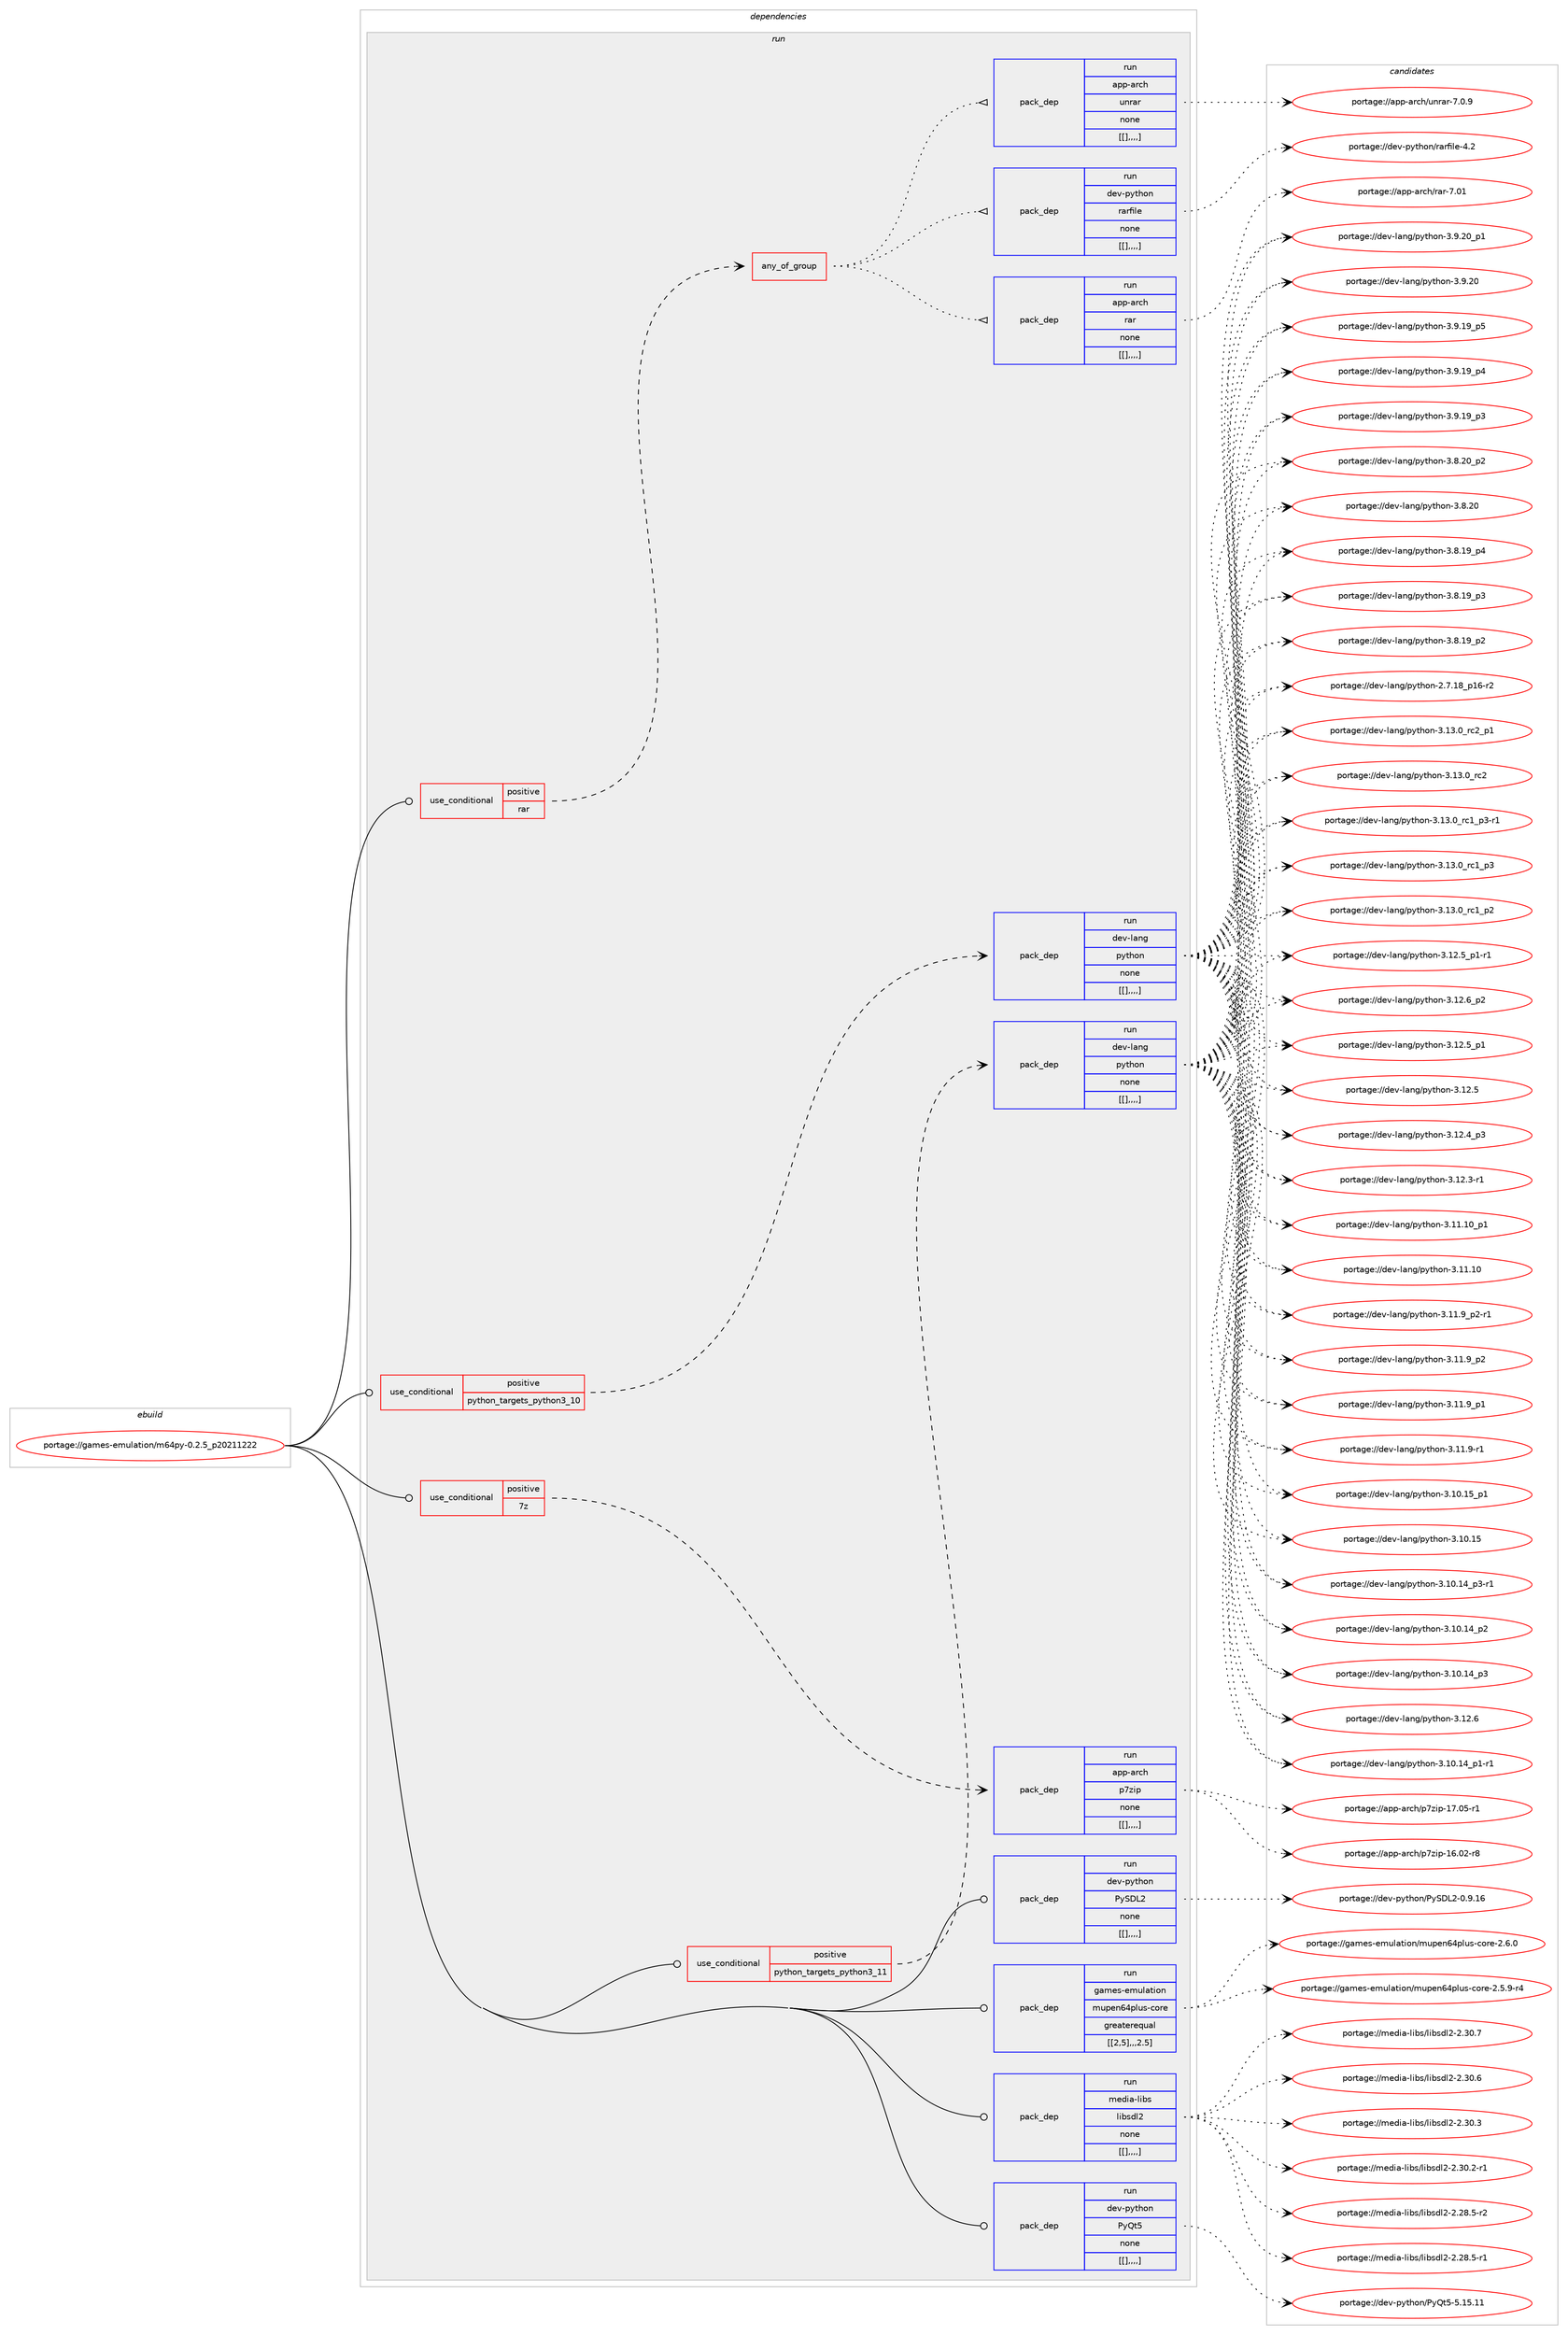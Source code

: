 digraph prolog {

# *************
# Graph options
# *************

newrank=true;
concentrate=true;
compound=true;
graph [rankdir=LR,fontname=Helvetica,fontsize=10,ranksep=1.5];#, ranksep=2.5, nodesep=0.2];
edge  [arrowhead=vee];
node  [fontname=Helvetica,fontsize=10];

# **********
# The ebuild
# **********

subgraph cluster_leftcol {
color=gray;
label=<<i>ebuild</i>>;
id [label="portage://games-emulation/m64py-0.2.5_p20211222", color=red, width=4, href="../games-emulation/m64py-0.2.5_p20211222.svg"];
}

# ****************
# The dependencies
# ****************

subgraph cluster_midcol {
color=gray;
label=<<i>dependencies</i>>;
subgraph cluster_compile {
fillcolor="#eeeeee";
style=filled;
label=<<i>compile</i>>;
}
subgraph cluster_compileandrun {
fillcolor="#eeeeee";
style=filled;
label=<<i>compile and run</i>>;
}
subgraph cluster_run {
fillcolor="#eeeeee";
style=filled;
label=<<i>run</i>>;
subgraph cond65877 {
dependency232179 [label=<<TABLE BORDER="0" CELLBORDER="1" CELLSPACING="0" CELLPADDING="4"><TR><TD ROWSPAN="3" CELLPADDING="10">use_conditional</TD></TR><TR><TD>positive</TD></TR><TR><TD>7z</TD></TR></TABLE>>, shape=none, color=red];
subgraph pack164816 {
dependency232180 [label=<<TABLE BORDER="0" CELLBORDER="1" CELLSPACING="0" CELLPADDING="4" WIDTH="220"><TR><TD ROWSPAN="6" CELLPADDING="30">pack_dep</TD></TR><TR><TD WIDTH="110">run</TD></TR><TR><TD>app-arch</TD></TR><TR><TD>p7zip</TD></TR><TR><TD>none</TD></TR><TR><TD>[[],,,,]</TD></TR></TABLE>>, shape=none, color=blue];
}
dependency232179:e -> dependency232180:w [weight=20,style="dashed",arrowhead="vee"];
}
id:e -> dependency232179:w [weight=20,style="solid",arrowhead="odot"];
subgraph cond65878 {
dependency232181 [label=<<TABLE BORDER="0" CELLBORDER="1" CELLSPACING="0" CELLPADDING="4"><TR><TD ROWSPAN="3" CELLPADDING="10">use_conditional</TD></TR><TR><TD>positive</TD></TR><TR><TD>python_targets_python3_10</TD></TR></TABLE>>, shape=none, color=red];
subgraph pack164817 {
dependency232182 [label=<<TABLE BORDER="0" CELLBORDER="1" CELLSPACING="0" CELLPADDING="4" WIDTH="220"><TR><TD ROWSPAN="6" CELLPADDING="30">pack_dep</TD></TR><TR><TD WIDTH="110">run</TD></TR><TR><TD>dev-lang</TD></TR><TR><TD>python</TD></TR><TR><TD>none</TD></TR><TR><TD>[[],,,,]</TD></TR></TABLE>>, shape=none, color=blue];
}
dependency232181:e -> dependency232182:w [weight=20,style="dashed",arrowhead="vee"];
}
id:e -> dependency232181:w [weight=20,style="solid",arrowhead="odot"];
subgraph cond65879 {
dependency232183 [label=<<TABLE BORDER="0" CELLBORDER="1" CELLSPACING="0" CELLPADDING="4"><TR><TD ROWSPAN="3" CELLPADDING="10">use_conditional</TD></TR><TR><TD>positive</TD></TR><TR><TD>python_targets_python3_11</TD></TR></TABLE>>, shape=none, color=red];
subgraph pack164818 {
dependency232184 [label=<<TABLE BORDER="0" CELLBORDER="1" CELLSPACING="0" CELLPADDING="4" WIDTH="220"><TR><TD ROWSPAN="6" CELLPADDING="30">pack_dep</TD></TR><TR><TD WIDTH="110">run</TD></TR><TR><TD>dev-lang</TD></TR><TR><TD>python</TD></TR><TR><TD>none</TD></TR><TR><TD>[[],,,,]</TD></TR></TABLE>>, shape=none, color=blue];
}
dependency232183:e -> dependency232184:w [weight=20,style="dashed",arrowhead="vee"];
}
id:e -> dependency232183:w [weight=20,style="solid",arrowhead="odot"];
subgraph cond65880 {
dependency232185 [label=<<TABLE BORDER="0" CELLBORDER="1" CELLSPACING="0" CELLPADDING="4"><TR><TD ROWSPAN="3" CELLPADDING="10">use_conditional</TD></TR><TR><TD>positive</TD></TR><TR><TD>rar</TD></TR></TABLE>>, shape=none, color=red];
subgraph any1326 {
dependency232186 [label=<<TABLE BORDER="0" CELLBORDER="1" CELLSPACING="0" CELLPADDING="4"><TR><TD CELLPADDING="10">any_of_group</TD></TR></TABLE>>, shape=none, color=red];subgraph pack164819 {
dependency232187 [label=<<TABLE BORDER="0" CELLBORDER="1" CELLSPACING="0" CELLPADDING="4" WIDTH="220"><TR><TD ROWSPAN="6" CELLPADDING="30">pack_dep</TD></TR><TR><TD WIDTH="110">run</TD></TR><TR><TD>dev-python</TD></TR><TR><TD>rarfile</TD></TR><TR><TD>none</TD></TR><TR><TD>[[],,,,]</TD></TR></TABLE>>, shape=none, color=blue];
}
dependency232186:e -> dependency232187:w [weight=20,style="dotted",arrowhead="oinv"];
subgraph pack164820 {
dependency232188 [label=<<TABLE BORDER="0" CELLBORDER="1" CELLSPACING="0" CELLPADDING="4" WIDTH="220"><TR><TD ROWSPAN="6" CELLPADDING="30">pack_dep</TD></TR><TR><TD WIDTH="110">run</TD></TR><TR><TD>app-arch</TD></TR><TR><TD>unrar</TD></TR><TR><TD>none</TD></TR><TR><TD>[[],,,,]</TD></TR></TABLE>>, shape=none, color=blue];
}
dependency232186:e -> dependency232188:w [weight=20,style="dotted",arrowhead="oinv"];
subgraph pack164821 {
dependency232189 [label=<<TABLE BORDER="0" CELLBORDER="1" CELLSPACING="0" CELLPADDING="4" WIDTH="220"><TR><TD ROWSPAN="6" CELLPADDING="30">pack_dep</TD></TR><TR><TD WIDTH="110">run</TD></TR><TR><TD>app-arch</TD></TR><TR><TD>rar</TD></TR><TR><TD>none</TD></TR><TR><TD>[[],,,,]</TD></TR></TABLE>>, shape=none, color=blue];
}
dependency232186:e -> dependency232189:w [weight=20,style="dotted",arrowhead="oinv"];
}
dependency232185:e -> dependency232186:w [weight=20,style="dashed",arrowhead="vee"];
}
id:e -> dependency232185:w [weight=20,style="solid",arrowhead="odot"];
subgraph pack164822 {
dependency232190 [label=<<TABLE BORDER="0" CELLBORDER="1" CELLSPACING="0" CELLPADDING="4" WIDTH="220"><TR><TD ROWSPAN="6" CELLPADDING="30">pack_dep</TD></TR><TR><TD WIDTH="110">run</TD></TR><TR><TD>dev-python</TD></TR><TR><TD>PyQt5</TD></TR><TR><TD>none</TD></TR><TR><TD>[[],,,,]</TD></TR></TABLE>>, shape=none, color=blue];
}
id:e -> dependency232190:w [weight=20,style="solid",arrowhead="odot"];
subgraph pack164823 {
dependency232191 [label=<<TABLE BORDER="0" CELLBORDER="1" CELLSPACING="0" CELLPADDING="4" WIDTH="220"><TR><TD ROWSPAN="6" CELLPADDING="30">pack_dep</TD></TR><TR><TD WIDTH="110">run</TD></TR><TR><TD>dev-python</TD></TR><TR><TD>PySDL2</TD></TR><TR><TD>none</TD></TR><TR><TD>[[],,,,]</TD></TR></TABLE>>, shape=none, color=blue];
}
id:e -> dependency232191:w [weight=20,style="solid",arrowhead="odot"];
subgraph pack164824 {
dependency232192 [label=<<TABLE BORDER="0" CELLBORDER="1" CELLSPACING="0" CELLPADDING="4" WIDTH="220"><TR><TD ROWSPAN="6" CELLPADDING="30">pack_dep</TD></TR><TR><TD WIDTH="110">run</TD></TR><TR><TD>games-emulation</TD></TR><TR><TD>mupen64plus-core</TD></TR><TR><TD>greaterequal</TD></TR><TR><TD>[[2,5],,,2.5]</TD></TR></TABLE>>, shape=none, color=blue];
}
id:e -> dependency232192:w [weight=20,style="solid",arrowhead="odot"];
subgraph pack164825 {
dependency232193 [label=<<TABLE BORDER="0" CELLBORDER="1" CELLSPACING="0" CELLPADDING="4" WIDTH="220"><TR><TD ROWSPAN="6" CELLPADDING="30">pack_dep</TD></TR><TR><TD WIDTH="110">run</TD></TR><TR><TD>media-libs</TD></TR><TR><TD>libsdl2</TD></TR><TR><TD>none</TD></TR><TR><TD>[[],,,,]</TD></TR></TABLE>>, shape=none, color=blue];
}
id:e -> dependency232193:w [weight=20,style="solid",arrowhead="odot"];
}
}

# **************
# The candidates
# **************

subgraph cluster_choices {
rank=same;
color=gray;
label=<<i>candidates</i>>;

subgraph choice164816 {
color=black;
nodesep=1;
choice9711211245971149910447112551221051124549554648534511449 [label="portage://app-arch/p7zip-17.05-r1", color=red, width=4,href="../app-arch/p7zip-17.05-r1.svg"];
choice9711211245971149910447112551221051124549544648504511456 [label="portage://app-arch/p7zip-16.02-r8", color=red, width=4,href="../app-arch/p7zip-16.02-r8.svg"];
dependency232180:e -> choice9711211245971149910447112551221051124549554648534511449:w [style=dotted,weight="100"];
dependency232180:e -> choice9711211245971149910447112551221051124549544648504511456:w [style=dotted,weight="100"];
}
subgraph choice164817 {
color=black;
nodesep=1;
choice100101118451089711010347112121116104111110455146495146489511499509511249 [label="portage://dev-lang/python-3.13.0_rc2_p1", color=red, width=4,href="../dev-lang/python-3.13.0_rc2_p1.svg"];
choice10010111845108971101034711212111610411111045514649514648951149950 [label="portage://dev-lang/python-3.13.0_rc2", color=red, width=4,href="../dev-lang/python-3.13.0_rc2.svg"];
choice1001011184510897110103471121211161041111104551464951464895114994995112514511449 [label="portage://dev-lang/python-3.13.0_rc1_p3-r1", color=red, width=4,href="../dev-lang/python-3.13.0_rc1_p3-r1.svg"];
choice100101118451089711010347112121116104111110455146495146489511499499511251 [label="portage://dev-lang/python-3.13.0_rc1_p3", color=red, width=4,href="../dev-lang/python-3.13.0_rc1_p3.svg"];
choice100101118451089711010347112121116104111110455146495146489511499499511250 [label="portage://dev-lang/python-3.13.0_rc1_p2", color=red, width=4,href="../dev-lang/python-3.13.0_rc1_p2.svg"];
choice100101118451089711010347112121116104111110455146495046549511250 [label="portage://dev-lang/python-3.12.6_p2", color=red, width=4,href="../dev-lang/python-3.12.6_p2.svg"];
choice10010111845108971101034711212111610411111045514649504654 [label="portage://dev-lang/python-3.12.6", color=red, width=4,href="../dev-lang/python-3.12.6.svg"];
choice1001011184510897110103471121211161041111104551464950465395112494511449 [label="portage://dev-lang/python-3.12.5_p1-r1", color=red, width=4,href="../dev-lang/python-3.12.5_p1-r1.svg"];
choice100101118451089711010347112121116104111110455146495046539511249 [label="portage://dev-lang/python-3.12.5_p1", color=red, width=4,href="../dev-lang/python-3.12.5_p1.svg"];
choice10010111845108971101034711212111610411111045514649504653 [label="portage://dev-lang/python-3.12.5", color=red, width=4,href="../dev-lang/python-3.12.5.svg"];
choice100101118451089711010347112121116104111110455146495046529511251 [label="portage://dev-lang/python-3.12.4_p3", color=red, width=4,href="../dev-lang/python-3.12.4_p3.svg"];
choice100101118451089711010347112121116104111110455146495046514511449 [label="portage://dev-lang/python-3.12.3-r1", color=red, width=4,href="../dev-lang/python-3.12.3-r1.svg"];
choice10010111845108971101034711212111610411111045514649494649489511249 [label="portage://dev-lang/python-3.11.10_p1", color=red, width=4,href="../dev-lang/python-3.11.10_p1.svg"];
choice1001011184510897110103471121211161041111104551464949464948 [label="portage://dev-lang/python-3.11.10", color=red, width=4,href="../dev-lang/python-3.11.10.svg"];
choice1001011184510897110103471121211161041111104551464949465795112504511449 [label="portage://dev-lang/python-3.11.9_p2-r1", color=red, width=4,href="../dev-lang/python-3.11.9_p2-r1.svg"];
choice100101118451089711010347112121116104111110455146494946579511250 [label="portage://dev-lang/python-3.11.9_p2", color=red, width=4,href="../dev-lang/python-3.11.9_p2.svg"];
choice100101118451089711010347112121116104111110455146494946579511249 [label="portage://dev-lang/python-3.11.9_p1", color=red, width=4,href="../dev-lang/python-3.11.9_p1.svg"];
choice100101118451089711010347112121116104111110455146494946574511449 [label="portage://dev-lang/python-3.11.9-r1", color=red, width=4,href="../dev-lang/python-3.11.9-r1.svg"];
choice10010111845108971101034711212111610411111045514649484649539511249 [label="portage://dev-lang/python-3.10.15_p1", color=red, width=4,href="../dev-lang/python-3.10.15_p1.svg"];
choice1001011184510897110103471121211161041111104551464948464953 [label="portage://dev-lang/python-3.10.15", color=red, width=4,href="../dev-lang/python-3.10.15.svg"];
choice100101118451089711010347112121116104111110455146494846495295112514511449 [label="portage://dev-lang/python-3.10.14_p3-r1", color=red, width=4,href="../dev-lang/python-3.10.14_p3-r1.svg"];
choice10010111845108971101034711212111610411111045514649484649529511251 [label="portage://dev-lang/python-3.10.14_p3", color=red, width=4,href="../dev-lang/python-3.10.14_p3.svg"];
choice10010111845108971101034711212111610411111045514649484649529511250 [label="portage://dev-lang/python-3.10.14_p2", color=red, width=4,href="../dev-lang/python-3.10.14_p2.svg"];
choice100101118451089711010347112121116104111110455146494846495295112494511449 [label="portage://dev-lang/python-3.10.14_p1-r1", color=red, width=4,href="../dev-lang/python-3.10.14_p1-r1.svg"];
choice100101118451089711010347112121116104111110455146574650489511249 [label="portage://dev-lang/python-3.9.20_p1", color=red, width=4,href="../dev-lang/python-3.9.20_p1.svg"];
choice10010111845108971101034711212111610411111045514657465048 [label="portage://dev-lang/python-3.9.20", color=red, width=4,href="../dev-lang/python-3.9.20.svg"];
choice100101118451089711010347112121116104111110455146574649579511253 [label="portage://dev-lang/python-3.9.19_p5", color=red, width=4,href="../dev-lang/python-3.9.19_p5.svg"];
choice100101118451089711010347112121116104111110455146574649579511252 [label="portage://dev-lang/python-3.9.19_p4", color=red, width=4,href="../dev-lang/python-3.9.19_p4.svg"];
choice100101118451089711010347112121116104111110455146574649579511251 [label="portage://dev-lang/python-3.9.19_p3", color=red, width=4,href="../dev-lang/python-3.9.19_p3.svg"];
choice100101118451089711010347112121116104111110455146564650489511250 [label="portage://dev-lang/python-3.8.20_p2", color=red, width=4,href="../dev-lang/python-3.8.20_p2.svg"];
choice10010111845108971101034711212111610411111045514656465048 [label="portage://dev-lang/python-3.8.20", color=red, width=4,href="../dev-lang/python-3.8.20.svg"];
choice100101118451089711010347112121116104111110455146564649579511252 [label="portage://dev-lang/python-3.8.19_p4", color=red, width=4,href="../dev-lang/python-3.8.19_p4.svg"];
choice100101118451089711010347112121116104111110455146564649579511251 [label="portage://dev-lang/python-3.8.19_p3", color=red, width=4,href="../dev-lang/python-3.8.19_p3.svg"];
choice100101118451089711010347112121116104111110455146564649579511250 [label="portage://dev-lang/python-3.8.19_p2", color=red, width=4,href="../dev-lang/python-3.8.19_p2.svg"];
choice100101118451089711010347112121116104111110455046554649569511249544511450 [label="portage://dev-lang/python-2.7.18_p16-r2", color=red, width=4,href="../dev-lang/python-2.7.18_p16-r2.svg"];
dependency232182:e -> choice100101118451089711010347112121116104111110455146495146489511499509511249:w [style=dotted,weight="100"];
dependency232182:e -> choice10010111845108971101034711212111610411111045514649514648951149950:w [style=dotted,weight="100"];
dependency232182:e -> choice1001011184510897110103471121211161041111104551464951464895114994995112514511449:w [style=dotted,weight="100"];
dependency232182:e -> choice100101118451089711010347112121116104111110455146495146489511499499511251:w [style=dotted,weight="100"];
dependency232182:e -> choice100101118451089711010347112121116104111110455146495146489511499499511250:w [style=dotted,weight="100"];
dependency232182:e -> choice100101118451089711010347112121116104111110455146495046549511250:w [style=dotted,weight="100"];
dependency232182:e -> choice10010111845108971101034711212111610411111045514649504654:w [style=dotted,weight="100"];
dependency232182:e -> choice1001011184510897110103471121211161041111104551464950465395112494511449:w [style=dotted,weight="100"];
dependency232182:e -> choice100101118451089711010347112121116104111110455146495046539511249:w [style=dotted,weight="100"];
dependency232182:e -> choice10010111845108971101034711212111610411111045514649504653:w [style=dotted,weight="100"];
dependency232182:e -> choice100101118451089711010347112121116104111110455146495046529511251:w [style=dotted,weight="100"];
dependency232182:e -> choice100101118451089711010347112121116104111110455146495046514511449:w [style=dotted,weight="100"];
dependency232182:e -> choice10010111845108971101034711212111610411111045514649494649489511249:w [style=dotted,weight="100"];
dependency232182:e -> choice1001011184510897110103471121211161041111104551464949464948:w [style=dotted,weight="100"];
dependency232182:e -> choice1001011184510897110103471121211161041111104551464949465795112504511449:w [style=dotted,weight="100"];
dependency232182:e -> choice100101118451089711010347112121116104111110455146494946579511250:w [style=dotted,weight="100"];
dependency232182:e -> choice100101118451089711010347112121116104111110455146494946579511249:w [style=dotted,weight="100"];
dependency232182:e -> choice100101118451089711010347112121116104111110455146494946574511449:w [style=dotted,weight="100"];
dependency232182:e -> choice10010111845108971101034711212111610411111045514649484649539511249:w [style=dotted,weight="100"];
dependency232182:e -> choice1001011184510897110103471121211161041111104551464948464953:w [style=dotted,weight="100"];
dependency232182:e -> choice100101118451089711010347112121116104111110455146494846495295112514511449:w [style=dotted,weight="100"];
dependency232182:e -> choice10010111845108971101034711212111610411111045514649484649529511251:w [style=dotted,weight="100"];
dependency232182:e -> choice10010111845108971101034711212111610411111045514649484649529511250:w [style=dotted,weight="100"];
dependency232182:e -> choice100101118451089711010347112121116104111110455146494846495295112494511449:w [style=dotted,weight="100"];
dependency232182:e -> choice100101118451089711010347112121116104111110455146574650489511249:w [style=dotted,weight="100"];
dependency232182:e -> choice10010111845108971101034711212111610411111045514657465048:w [style=dotted,weight="100"];
dependency232182:e -> choice100101118451089711010347112121116104111110455146574649579511253:w [style=dotted,weight="100"];
dependency232182:e -> choice100101118451089711010347112121116104111110455146574649579511252:w [style=dotted,weight="100"];
dependency232182:e -> choice100101118451089711010347112121116104111110455146574649579511251:w [style=dotted,weight="100"];
dependency232182:e -> choice100101118451089711010347112121116104111110455146564650489511250:w [style=dotted,weight="100"];
dependency232182:e -> choice10010111845108971101034711212111610411111045514656465048:w [style=dotted,weight="100"];
dependency232182:e -> choice100101118451089711010347112121116104111110455146564649579511252:w [style=dotted,weight="100"];
dependency232182:e -> choice100101118451089711010347112121116104111110455146564649579511251:w [style=dotted,weight="100"];
dependency232182:e -> choice100101118451089711010347112121116104111110455146564649579511250:w [style=dotted,weight="100"];
dependency232182:e -> choice100101118451089711010347112121116104111110455046554649569511249544511450:w [style=dotted,weight="100"];
}
subgraph choice164818 {
color=black;
nodesep=1;
choice100101118451089711010347112121116104111110455146495146489511499509511249 [label="portage://dev-lang/python-3.13.0_rc2_p1", color=red, width=4,href="../dev-lang/python-3.13.0_rc2_p1.svg"];
choice10010111845108971101034711212111610411111045514649514648951149950 [label="portage://dev-lang/python-3.13.0_rc2", color=red, width=4,href="../dev-lang/python-3.13.0_rc2.svg"];
choice1001011184510897110103471121211161041111104551464951464895114994995112514511449 [label="portage://dev-lang/python-3.13.0_rc1_p3-r1", color=red, width=4,href="../dev-lang/python-3.13.0_rc1_p3-r1.svg"];
choice100101118451089711010347112121116104111110455146495146489511499499511251 [label="portage://dev-lang/python-3.13.0_rc1_p3", color=red, width=4,href="../dev-lang/python-3.13.0_rc1_p3.svg"];
choice100101118451089711010347112121116104111110455146495146489511499499511250 [label="portage://dev-lang/python-3.13.0_rc1_p2", color=red, width=4,href="../dev-lang/python-3.13.0_rc1_p2.svg"];
choice100101118451089711010347112121116104111110455146495046549511250 [label="portage://dev-lang/python-3.12.6_p2", color=red, width=4,href="../dev-lang/python-3.12.6_p2.svg"];
choice10010111845108971101034711212111610411111045514649504654 [label="portage://dev-lang/python-3.12.6", color=red, width=4,href="../dev-lang/python-3.12.6.svg"];
choice1001011184510897110103471121211161041111104551464950465395112494511449 [label="portage://dev-lang/python-3.12.5_p1-r1", color=red, width=4,href="../dev-lang/python-3.12.5_p1-r1.svg"];
choice100101118451089711010347112121116104111110455146495046539511249 [label="portage://dev-lang/python-3.12.5_p1", color=red, width=4,href="../dev-lang/python-3.12.5_p1.svg"];
choice10010111845108971101034711212111610411111045514649504653 [label="portage://dev-lang/python-3.12.5", color=red, width=4,href="../dev-lang/python-3.12.5.svg"];
choice100101118451089711010347112121116104111110455146495046529511251 [label="portage://dev-lang/python-3.12.4_p3", color=red, width=4,href="../dev-lang/python-3.12.4_p3.svg"];
choice100101118451089711010347112121116104111110455146495046514511449 [label="portage://dev-lang/python-3.12.3-r1", color=red, width=4,href="../dev-lang/python-3.12.3-r1.svg"];
choice10010111845108971101034711212111610411111045514649494649489511249 [label="portage://dev-lang/python-3.11.10_p1", color=red, width=4,href="../dev-lang/python-3.11.10_p1.svg"];
choice1001011184510897110103471121211161041111104551464949464948 [label="portage://dev-lang/python-3.11.10", color=red, width=4,href="../dev-lang/python-3.11.10.svg"];
choice1001011184510897110103471121211161041111104551464949465795112504511449 [label="portage://dev-lang/python-3.11.9_p2-r1", color=red, width=4,href="../dev-lang/python-3.11.9_p2-r1.svg"];
choice100101118451089711010347112121116104111110455146494946579511250 [label="portage://dev-lang/python-3.11.9_p2", color=red, width=4,href="../dev-lang/python-3.11.9_p2.svg"];
choice100101118451089711010347112121116104111110455146494946579511249 [label="portage://dev-lang/python-3.11.9_p1", color=red, width=4,href="../dev-lang/python-3.11.9_p1.svg"];
choice100101118451089711010347112121116104111110455146494946574511449 [label="portage://dev-lang/python-3.11.9-r1", color=red, width=4,href="../dev-lang/python-3.11.9-r1.svg"];
choice10010111845108971101034711212111610411111045514649484649539511249 [label="portage://dev-lang/python-3.10.15_p1", color=red, width=4,href="../dev-lang/python-3.10.15_p1.svg"];
choice1001011184510897110103471121211161041111104551464948464953 [label="portage://dev-lang/python-3.10.15", color=red, width=4,href="../dev-lang/python-3.10.15.svg"];
choice100101118451089711010347112121116104111110455146494846495295112514511449 [label="portage://dev-lang/python-3.10.14_p3-r1", color=red, width=4,href="../dev-lang/python-3.10.14_p3-r1.svg"];
choice10010111845108971101034711212111610411111045514649484649529511251 [label="portage://dev-lang/python-3.10.14_p3", color=red, width=4,href="../dev-lang/python-3.10.14_p3.svg"];
choice10010111845108971101034711212111610411111045514649484649529511250 [label="portage://dev-lang/python-3.10.14_p2", color=red, width=4,href="../dev-lang/python-3.10.14_p2.svg"];
choice100101118451089711010347112121116104111110455146494846495295112494511449 [label="portage://dev-lang/python-3.10.14_p1-r1", color=red, width=4,href="../dev-lang/python-3.10.14_p1-r1.svg"];
choice100101118451089711010347112121116104111110455146574650489511249 [label="portage://dev-lang/python-3.9.20_p1", color=red, width=4,href="../dev-lang/python-3.9.20_p1.svg"];
choice10010111845108971101034711212111610411111045514657465048 [label="portage://dev-lang/python-3.9.20", color=red, width=4,href="../dev-lang/python-3.9.20.svg"];
choice100101118451089711010347112121116104111110455146574649579511253 [label="portage://dev-lang/python-3.9.19_p5", color=red, width=4,href="../dev-lang/python-3.9.19_p5.svg"];
choice100101118451089711010347112121116104111110455146574649579511252 [label="portage://dev-lang/python-3.9.19_p4", color=red, width=4,href="../dev-lang/python-3.9.19_p4.svg"];
choice100101118451089711010347112121116104111110455146574649579511251 [label="portage://dev-lang/python-3.9.19_p3", color=red, width=4,href="../dev-lang/python-3.9.19_p3.svg"];
choice100101118451089711010347112121116104111110455146564650489511250 [label="portage://dev-lang/python-3.8.20_p2", color=red, width=4,href="../dev-lang/python-3.8.20_p2.svg"];
choice10010111845108971101034711212111610411111045514656465048 [label="portage://dev-lang/python-3.8.20", color=red, width=4,href="../dev-lang/python-3.8.20.svg"];
choice100101118451089711010347112121116104111110455146564649579511252 [label="portage://dev-lang/python-3.8.19_p4", color=red, width=4,href="../dev-lang/python-3.8.19_p4.svg"];
choice100101118451089711010347112121116104111110455146564649579511251 [label="portage://dev-lang/python-3.8.19_p3", color=red, width=4,href="../dev-lang/python-3.8.19_p3.svg"];
choice100101118451089711010347112121116104111110455146564649579511250 [label="portage://dev-lang/python-3.8.19_p2", color=red, width=4,href="../dev-lang/python-3.8.19_p2.svg"];
choice100101118451089711010347112121116104111110455046554649569511249544511450 [label="portage://dev-lang/python-2.7.18_p16-r2", color=red, width=4,href="../dev-lang/python-2.7.18_p16-r2.svg"];
dependency232184:e -> choice100101118451089711010347112121116104111110455146495146489511499509511249:w [style=dotted,weight="100"];
dependency232184:e -> choice10010111845108971101034711212111610411111045514649514648951149950:w [style=dotted,weight="100"];
dependency232184:e -> choice1001011184510897110103471121211161041111104551464951464895114994995112514511449:w [style=dotted,weight="100"];
dependency232184:e -> choice100101118451089711010347112121116104111110455146495146489511499499511251:w [style=dotted,weight="100"];
dependency232184:e -> choice100101118451089711010347112121116104111110455146495146489511499499511250:w [style=dotted,weight="100"];
dependency232184:e -> choice100101118451089711010347112121116104111110455146495046549511250:w [style=dotted,weight="100"];
dependency232184:e -> choice10010111845108971101034711212111610411111045514649504654:w [style=dotted,weight="100"];
dependency232184:e -> choice1001011184510897110103471121211161041111104551464950465395112494511449:w [style=dotted,weight="100"];
dependency232184:e -> choice100101118451089711010347112121116104111110455146495046539511249:w [style=dotted,weight="100"];
dependency232184:e -> choice10010111845108971101034711212111610411111045514649504653:w [style=dotted,weight="100"];
dependency232184:e -> choice100101118451089711010347112121116104111110455146495046529511251:w [style=dotted,weight="100"];
dependency232184:e -> choice100101118451089711010347112121116104111110455146495046514511449:w [style=dotted,weight="100"];
dependency232184:e -> choice10010111845108971101034711212111610411111045514649494649489511249:w [style=dotted,weight="100"];
dependency232184:e -> choice1001011184510897110103471121211161041111104551464949464948:w [style=dotted,weight="100"];
dependency232184:e -> choice1001011184510897110103471121211161041111104551464949465795112504511449:w [style=dotted,weight="100"];
dependency232184:e -> choice100101118451089711010347112121116104111110455146494946579511250:w [style=dotted,weight="100"];
dependency232184:e -> choice100101118451089711010347112121116104111110455146494946579511249:w [style=dotted,weight="100"];
dependency232184:e -> choice100101118451089711010347112121116104111110455146494946574511449:w [style=dotted,weight="100"];
dependency232184:e -> choice10010111845108971101034711212111610411111045514649484649539511249:w [style=dotted,weight="100"];
dependency232184:e -> choice1001011184510897110103471121211161041111104551464948464953:w [style=dotted,weight="100"];
dependency232184:e -> choice100101118451089711010347112121116104111110455146494846495295112514511449:w [style=dotted,weight="100"];
dependency232184:e -> choice10010111845108971101034711212111610411111045514649484649529511251:w [style=dotted,weight="100"];
dependency232184:e -> choice10010111845108971101034711212111610411111045514649484649529511250:w [style=dotted,weight="100"];
dependency232184:e -> choice100101118451089711010347112121116104111110455146494846495295112494511449:w [style=dotted,weight="100"];
dependency232184:e -> choice100101118451089711010347112121116104111110455146574650489511249:w [style=dotted,weight="100"];
dependency232184:e -> choice10010111845108971101034711212111610411111045514657465048:w [style=dotted,weight="100"];
dependency232184:e -> choice100101118451089711010347112121116104111110455146574649579511253:w [style=dotted,weight="100"];
dependency232184:e -> choice100101118451089711010347112121116104111110455146574649579511252:w [style=dotted,weight="100"];
dependency232184:e -> choice100101118451089711010347112121116104111110455146574649579511251:w [style=dotted,weight="100"];
dependency232184:e -> choice100101118451089711010347112121116104111110455146564650489511250:w [style=dotted,weight="100"];
dependency232184:e -> choice10010111845108971101034711212111610411111045514656465048:w [style=dotted,weight="100"];
dependency232184:e -> choice100101118451089711010347112121116104111110455146564649579511252:w [style=dotted,weight="100"];
dependency232184:e -> choice100101118451089711010347112121116104111110455146564649579511251:w [style=dotted,weight="100"];
dependency232184:e -> choice100101118451089711010347112121116104111110455146564649579511250:w [style=dotted,weight="100"];
dependency232184:e -> choice100101118451089711010347112121116104111110455046554649569511249544511450:w [style=dotted,weight="100"];
}
subgraph choice164819 {
color=black;
nodesep=1;
choice10010111845112121116104111110471149711410210510810145524650 [label="portage://dev-python/rarfile-4.2", color=red, width=4,href="../dev-python/rarfile-4.2.svg"];
dependency232187:e -> choice10010111845112121116104111110471149711410210510810145524650:w [style=dotted,weight="100"];
}
subgraph choice164820 {
color=black;
nodesep=1;
choice971121124597114991044711711011497114455546484657 [label="portage://app-arch/unrar-7.0.9", color=red, width=4,href="../app-arch/unrar-7.0.9.svg"];
dependency232188:e -> choice971121124597114991044711711011497114455546484657:w [style=dotted,weight="100"];
}
subgraph choice164821 {
color=black;
nodesep=1;
choice9711211245971149910447114971144555464849 [label="portage://app-arch/rar-7.01", color=red, width=4,href="../app-arch/rar-7.01.svg"];
dependency232189:e -> choice9711211245971149910447114971144555464849:w [style=dotted,weight="100"];
}
subgraph choice164822 {
color=black;
nodesep=1;
choice10010111845112121116104111110478012181116534553464953464949 [label="portage://dev-python/PyQt5-5.15.11", color=red, width=4,href="../dev-python/PyQt5-5.15.11.svg"];
dependency232190:e -> choice10010111845112121116104111110478012181116534553464953464949:w [style=dotted,weight="100"];
}
subgraph choice164823 {
color=black;
nodesep=1;
choice1001011184511212111610411111047801218368765045484657464954 [label="portage://dev-python/PySDL2-0.9.16", color=red, width=4,href="../dev-python/PySDL2-0.9.16.svg"];
dependency232191:e -> choice1001011184511212111610411111047801218368765045484657464954:w [style=dotted,weight="100"];
}
subgraph choice164824 {
color=black;
nodesep=1;
choice1039710910111545101109117108971161051111104710911711210111054521121081171154599111114101455046544648 [label="portage://games-emulation/mupen64plus-core-2.6.0", color=red, width=4,href="../games-emulation/mupen64plus-core-2.6.0.svg"];
choice10397109101115451011091171089711610511111047109117112101110545211210811711545991111141014550465346574511452 [label="portage://games-emulation/mupen64plus-core-2.5.9-r4", color=red, width=4,href="../games-emulation/mupen64plus-core-2.5.9-r4.svg"];
dependency232192:e -> choice1039710910111545101109117108971161051111104710911711210111054521121081171154599111114101455046544648:w [style=dotted,weight="100"];
dependency232192:e -> choice10397109101115451011091171089711610511111047109117112101110545211210811711545991111141014550465346574511452:w [style=dotted,weight="100"];
}
subgraph choice164825 {
color=black;
nodesep=1;
choice10910110010597451081059811547108105981151001085045504651484655 [label="portage://media-libs/libsdl2-2.30.7", color=red, width=4,href="../media-libs/libsdl2-2.30.7.svg"];
choice10910110010597451081059811547108105981151001085045504651484654 [label="portage://media-libs/libsdl2-2.30.6", color=red, width=4,href="../media-libs/libsdl2-2.30.6.svg"];
choice10910110010597451081059811547108105981151001085045504651484651 [label="portage://media-libs/libsdl2-2.30.3", color=red, width=4,href="../media-libs/libsdl2-2.30.3.svg"];
choice109101100105974510810598115471081059811510010850455046514846504511449 [label="portage://media-libs/libsdl2-2.30.2-r1", color=red, width=4,href="../media-libs/libsdl2-2.30.2-r1.svg"];
choice109101100105974510810598115471081059811510010850455046505646534511450 [label="portage://media-libs/libsdl2-2.28.5-r2", color=red, width=4,href="../media-libs/libsdl2-2.28.5-r2.svg"];
choice109101100105974510810598115471081059811510010850455046505646534511449 [label="portage://media-libs/libsdl2-2.28.5-r1", color=red, width=4,href="../media-libs/libsdl2-2.28.5-r1.svg"];
dependency232193:e -> choice10910110010597451081059811547108105981151001085045504651484655:w [style=dotted,weight="100"];
dependency232193:e -> choice10910110010597451081059811547108105981151001085045504651484654:w [style=dotted,weight="100"];
dependency232193:e -> choice10910110010597451081059811547108105981151001085045504651484651:w [style=dotted,weight="100"];
dependency232193:e -> choice109101100105974510810598115471081059811510010850455046514846504511449:w [style=dotted,weight="100"];
dependency232193:e -> choice109101100105974510810598115471081059811510010850455046505646534511450:w [style=dotted,weight="100"];
dependency232193:e -> choice109101100105974510810598115471081059811510010850455046505646534511449:w [style=dotted,weight="100"];
}
}

}
